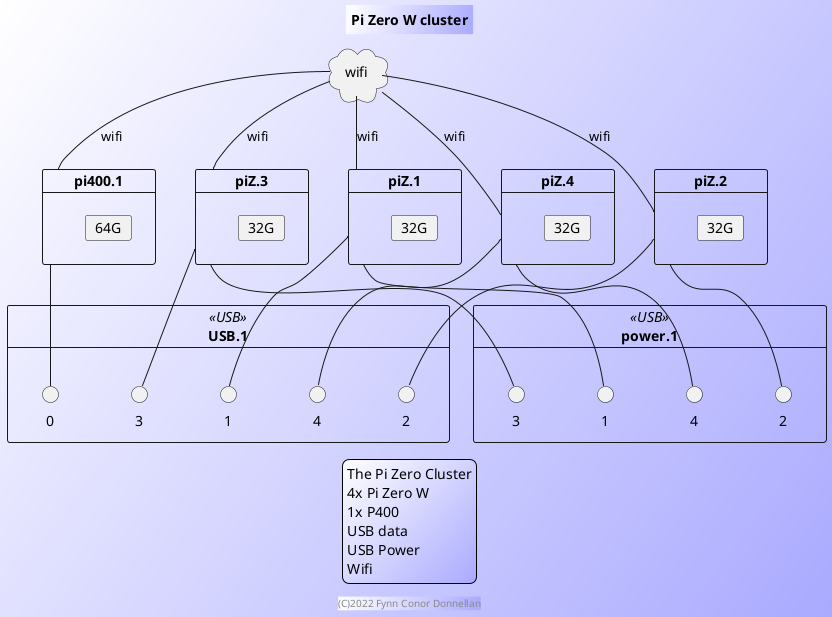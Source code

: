@startuml
title Pi Zero W cluster
footer (C)2022 Fynn Conor Donnellan
skinparam NoteShadowing true
skinparam BackgroundColor #fff/aaf

legend
The Pi Zero Cluster
4x Pi Zero W
1x P400
USB data
USB Power
Wifi
end legend

card piZ.1 {
    card "32G" as piZ.1.32G
}
card piZ.2 {
    card "32G" as piZ.2.32G
}
card piZ.3 {
    card "32G" as piZ.3.32G
}
card piZ.4 {
    card "32G" as piZ.4.32G
}
card pi400.1 {
    card "64G" as pi400.1.64G
}

cloud wifi

card power.1 <<USB>> {
    interface "1" as power.1.1
    interface "2" as power.1.2
    interface "3" as power.1.3
    interface "4" as power.1.4
''    interface "5" as power.1.5
''    interface "6" as power.1.6
''    interface "7" as power.1.7
''    interface "8" as power.1.8
}
card USB.1 <<USB>> {
    interface "0" as USB.1.0
    interface "1" as USB.1.1
    interface "2" as USB.1.2
    interface "3" as USB.1.3
    interface "4" as USB.1.4
}


''Power supply
piZ.1 -- power.1.1
piZ.2 -- power.1.2
piZ.3 -- power.1.3
piZ.4 -- power.1.4

''USB Data
pi400.1 -- USB.1.0
piZ.1 -- USB.1.1
piZ.2 -- USB.1.2
piZ.3 -- USB.1.3
piZ.4 -- USB.1.4

''wifi 
wifi -- piZ.1 : wifi
wifi -- piZ.2 : wifi
wifi -- piZ.3 : wifi
wifi -- piZ.4 : wifi
wifi -- pi400.1 : wifi

@enduml